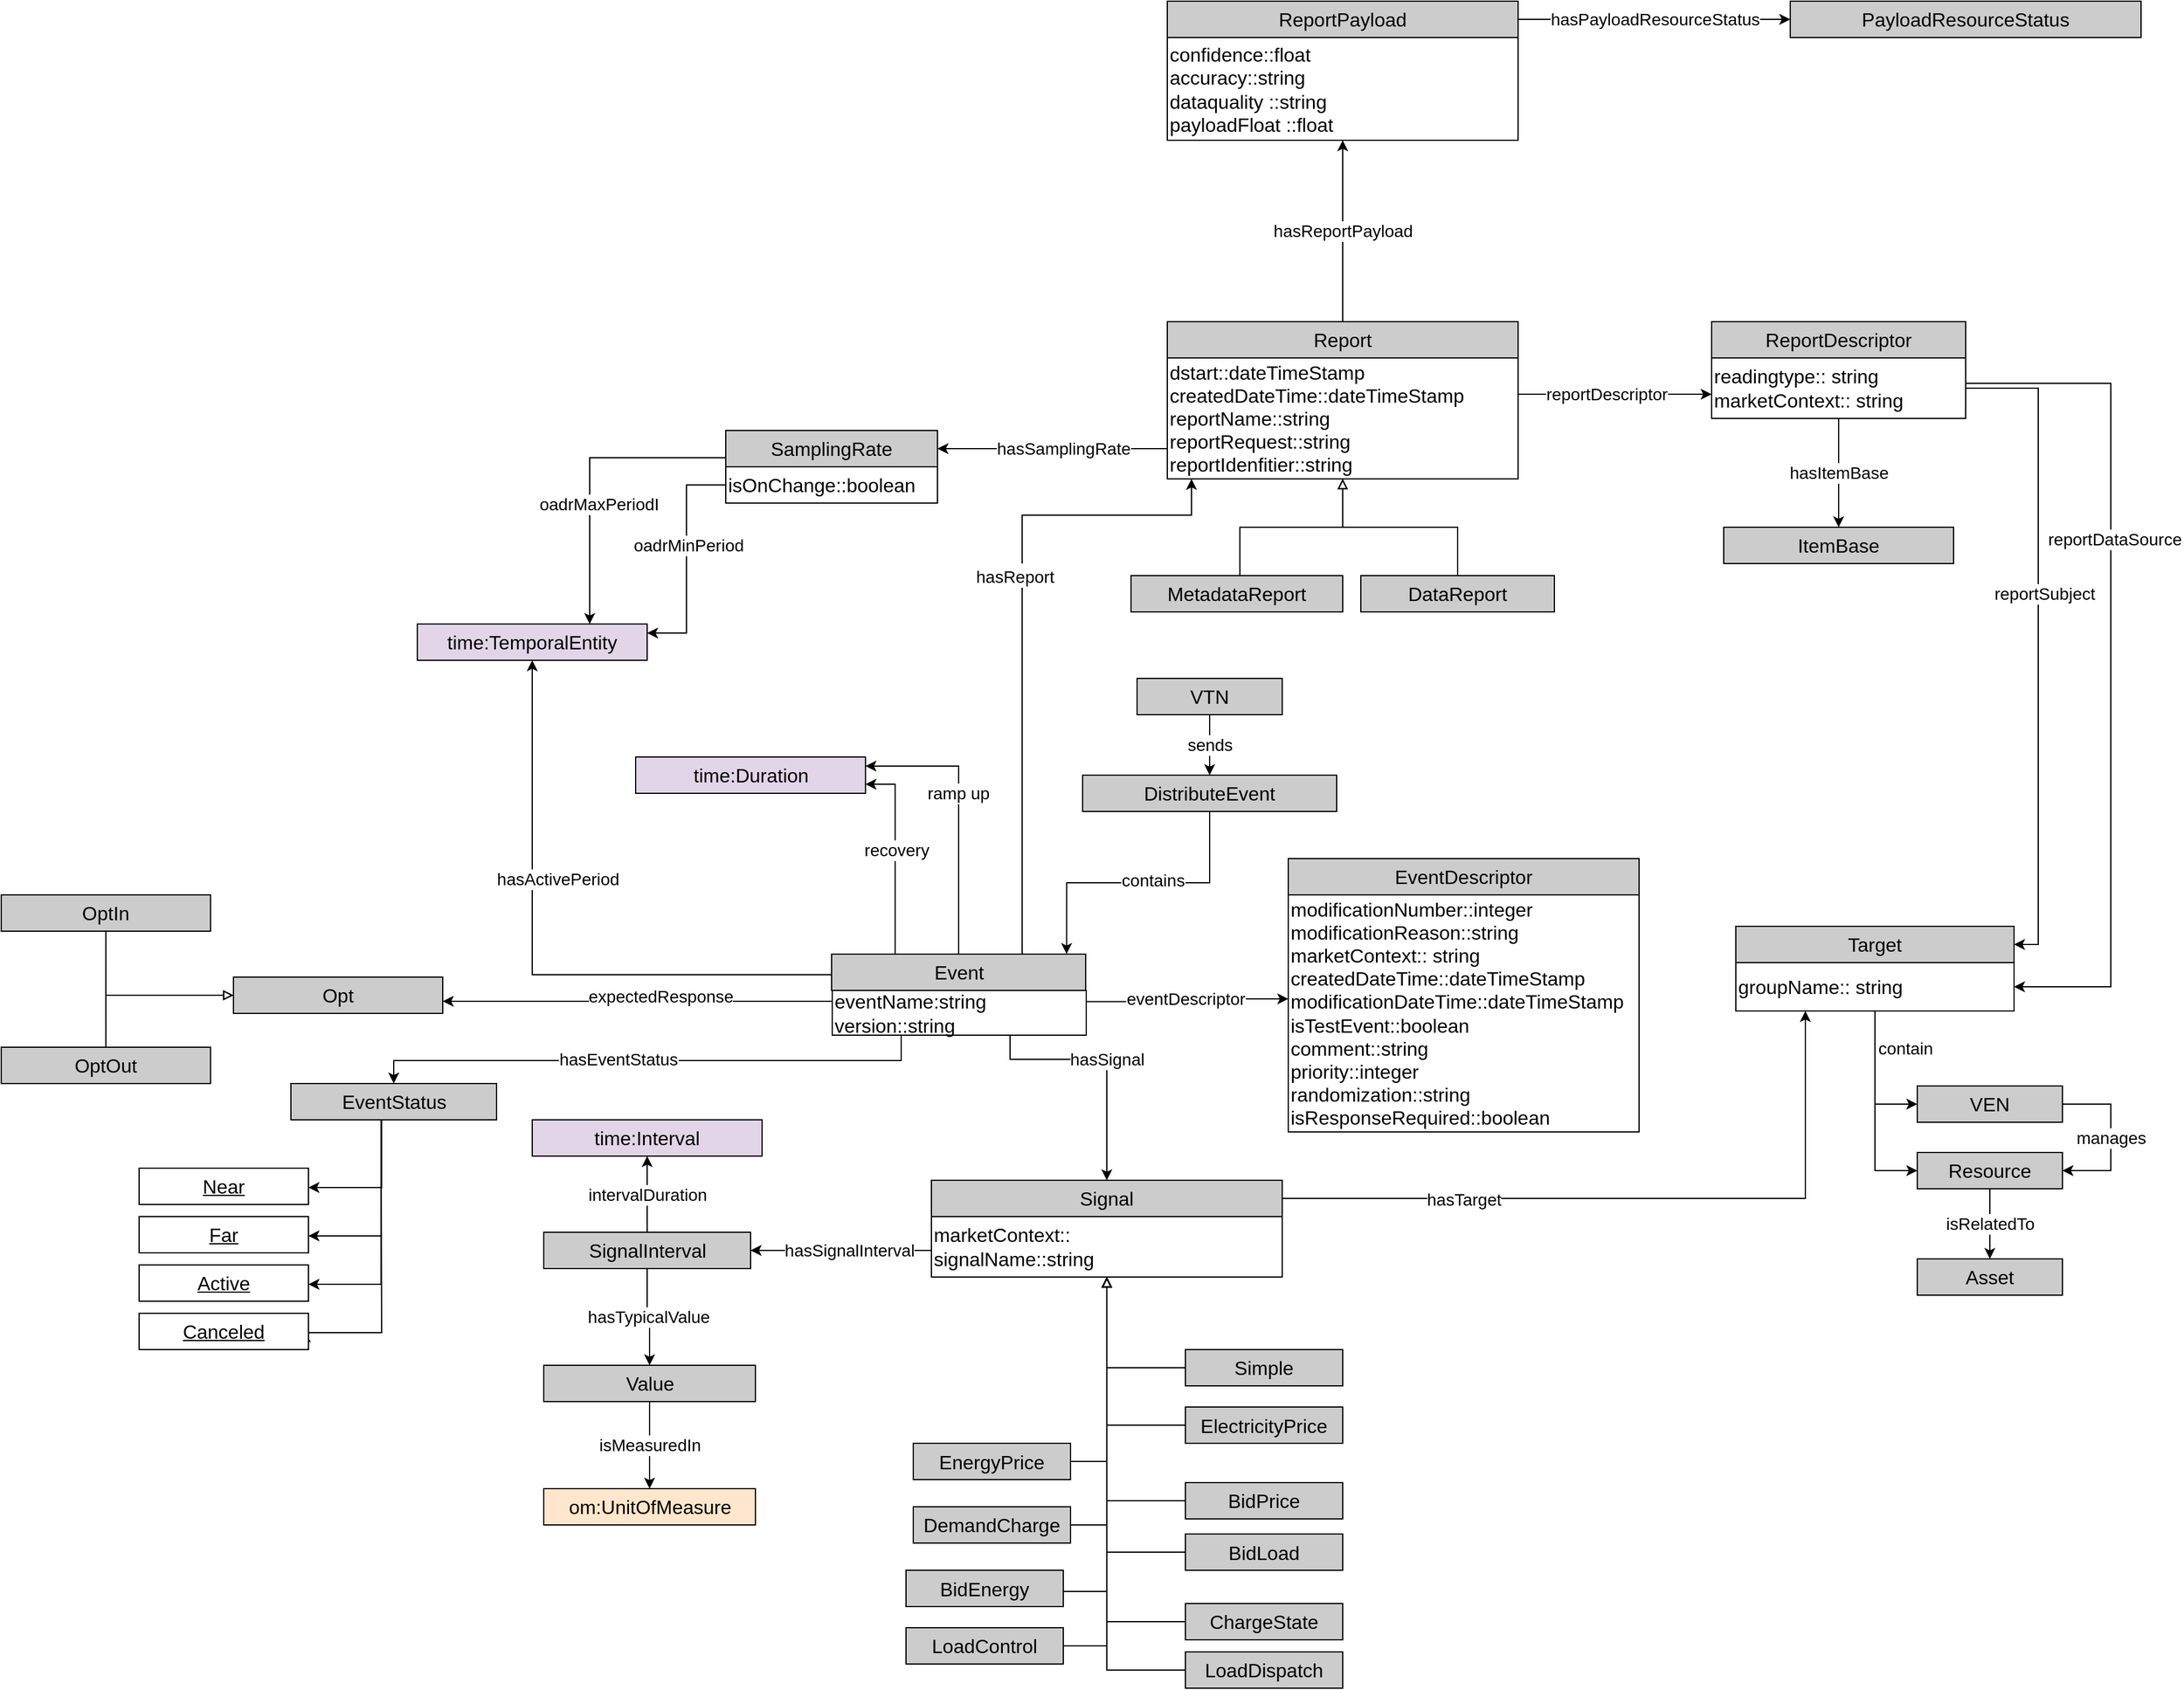 <mxfile pages="1" version="11.2.5" type="device"><diagram id="vuZYWxGCfSMgXNN5bHIJ" name="Page-1"><mxGraphModel dx="3391" dy="2062" grid="1" gridSize="10" guides="1" tooltips="1" connect="1" arrows="1" fold="1" page="1" pageScale="1" pageWidth="827" pageHeight="1169" math="0" shadow="0"><root><mxCell id="0"/><mxCell id="1" parent="0"/><mxCell id="WFc0nCnd5frZaSjFq8Vs-138" style="edgeStyle=orthogonalEdgeStyle;rounded=0;orthogonalLoop=1;jettySize=auto;html=1;exitX=0.5;exitY=0;exitDx=0;exitDy=0;entryX=1;entryY=0.25;entryDx=0;entryDy=0;endArrow=classic;endFill=1;fontColor=none;" parent="1" source="WFc0nCnd5frZaSjFq8Vs-2" target="WFc0nCnd5frZaSjFq8Vs-136" edge="1"><mxGeometry relative="1" as="geometry"/></mxCell><mxCell id="WFc0nCnd5frZaSjFq8Vs-141" value="ramp up" style="text;html=1;resizable=0;points=[];align=center;verticalAlign=middle;labelBackgroundColor=#ffffff;fontColor=none;fontSize=14;" parent="WFc0nCnd5frZaSjFq8Vs-138" vertex="1" connectable="0"><mxGeometry x="0.397" y="1" relative="1" as="geometry"><mxPoint x="6.5" y="21" as="offset"/></mxGeometry></mxCell><mxCell id="WFc0nCnd5frZaSjFq8Vs-139" style="edgeStyle=orthogonalEdgeStyle;rounded=0;orthogonalLoop=1;jettySize=auto;html=1;exitX=0.25;exitY=0;exitDx=0;exitDy=0;entryX=1;entryY=0.75;entryDx=0;entryDy=0;endArrow=classic;endFill=1;fontColor=none;" parent="1" source="WFc0nCnd5frZaSjFq8Vs-2" target="WFc0nCnd5frZaSjFq8Vs-136" edge="1"><mxGeometry relative="1" as="geometry"/></mxCell><mxCell id="WFc0nCnd5frZaSjFq8Vs-140" value="recovery" style="text;html=1;resizable=0;points=[];align=center;verticalAlign=middle;labelBackgroundColor=#ffffff;fontColor=none;fontSize=14;" parent="WFc0nCnd5frZaSjFq8Vs-139" vertex="1" connectable="0"><mxGeometry x="0.041" y="-1" relative="1" as="geometry"><mxPoint as="offset"/></mxGeometry></mxCell><mxCell id="WFc0nCnd5frZaSjFq8Vs-184" style="edgeStyle=orthogonalEdgeStyle;rounded=0;orthogonalLoop=1;jettySize=auto;html=1;exitX=0.75;exitY=0;exitDx=0;exitDy=0;endArrow=classic;endFill=1;strokeColor=#000000;fontSize=14;fontColor=none;" parent="1" source="WFc0nCnd5frZaSjFq8Vs-2" target="WFc0nCnd5frZaSjFq8Vs-75" edge="1"><mxGeometry relative="1" as="geometry"><Array as="points"><mxPoint x="-70" y="-80"/><mxPoint x="70" y="-80"/></Array></mxGeometry></mxCell><mxCell id="WFc0nCnd5frZaSjFq8Vs-2" value="&lt;font style=&quot;font-size: 16px&quot; color=&quot;#000000&quot;&gt;Event&lt;/font&gt;" style="rounded=0;whiteSpace=wrap;html=1;fillColor=#CCCCCC;strokeColor=#000000;fontColor=#333333;fontSize=16;fontStyle=0" parent="1" vertex="1"><mxGeometry x="-227.5" y="283" width="210" height="30" as="geometry"/></mxCell><mxCell id="WFc0nCnd5frZaSjFq8Vs-166" value="hasReportPayload" style="edgeStyle=orthogonalEdgeStyle;rounded=0;orthogonalLoop=1;jettySize=auto;html=1;endArrow=classic;endFill=1;strokeColor=#000000;fontSize=14;fontColor=none;" parent="1" source="WFc0nCnd5frZaSjFq8Vs-73" target="WFc0nCnd5frZaSjFq8Vs-167" edge="1"><mxGeometry relative="1" as="geometry"/></mxCell><mxCell id="WFc0nCnd5frZaSjFq8Vs-73" value="&lt;font style=&quot;font-size: 16px&quot; color=&quot;#000000&quot;&gt;Report&lt;/font&gt;" style="rounded=0;whiteSpace=wrap;html=1;fillColor=#CCCCCC;strokeColor=#000000;fontColor=#333333;fontSize=16;fontStyle=0" parent="1" vertex="1"><mxGeometry x="50" y="-240" width="290" height="30" as="geometry"/></mxCell><mxCell id="WFc0nCnd5frZaSjFq8Vs-169" value="hasPayloadResourceStatus" style="edgeStyle=orthogonalEdgeStyle;rounded=0;orthogonalLoop=1;jettySize=auto;html=1;endArrow=classic;endFill=1;strokeColor=#000000;fontSize=14;fontColor=none;" parent="1" source="WFc0nCnd5frZaSjFq8Vs-165" target="WFc0nCnd5frZaSjFq8Vs-168" edge="1"><mxGeometry relative="1" as="geometry"/></mxCell><mxCell id="WFc0nCnd5frZaSjFq8Vs-165" value="&lt;font style=&quot;font-size: 16px&quot; color=&quot;#000000&quot;&gt;ReportPayload&lt;/font&gt;" style="rounded=0;whiteSpace=wrap;html=1;fillColor=#CCCCCC;strokeColor=#000000;fontColor=#333333;fontSize=16;fontStyle=0" parent="1" vertex="1"><mxGeometry x="50" y="-505" width="290" height="30" as="geometry"/></mxCell><mxCell id="WFc0nCnd5frZaSjFq8Vs-168" value="&lt;font color=&quot;#000000&quot;&gt;PayloadResourceStatus&lt;/font&gt;" style="rounded=0;whiteSpace=wrap;html=1;fillColor=#CCCCCC;strokeColor=#000000;fontColor=#333333;fontSize=16;fontStyle=0" parent="1" vertex="1"><mxGeometry x="565" y="-505" width="290" height="30" as="geometry"/></mxCell><mxCell id="WFc0nCnd5frZaSjFq8Vs-5" value="" style="edgeStyle=orthogonalEdgeStyle;rounded=0;orthogonalLoop=1;jettySize=auto;html=1;entryX=0.5;entryY=1;entryDx=0;entryDy=0;" parent="1" source="WFc0nCnd5frZaSjFq8Vs-2" target="WFc0nCnd5frZaSjFq8Vs-6" edge="1"><mxGeometry relative="1" as="geometry"><mxPoint x="-30" y="266.5" as="targetPoint"/><Array as="points"><mxPoint x="-475" y="300"/></Array></mxGeometry></mxCell><mxCell id="WFc0nCnd5frZaSjFq8Vs-7" value="hasActivePeriod" style="text;html=1;resizable=0;points=[];align=center;verticalAlign=middle;labelBackgroundColor=#ffffff;fontSize=14;" parent="WFc0nCnd5frZaSjFq8Vs-5" vertex="1" connectable="0"><mxGeometry x="0.294" y="-2" relative="1" as="geometry"><mxPoint x="19" y="2" as="offset"/></mxGeometry></mxCell><mxCell id="WFc0nCnd5frZaSjFq8Vs-9" value="hasSignal" style="edgeStyle=orthogonalEdgeStyle;rounded=0;orthogonalLoop=1;jettySize=auto;html=1;entryX=0.5;entryY=0;entryDx=0;entryDy=0;fontSize=14;" parent="1" source="WFc0nCnd5frZaSjFq8Vs-3" target="WFc0nCnd5frZaSjFq8Vs-10" edge="1"><mxGeometry relative="1" as="geometry"><mxPoint y="351" as="sourcePoint"/><Array as="points"><mxPoint x="-80" y="370"/><mxPoint y="370"/></Array></mxGeometry></mxCell><mxCell id="WFc0nCnd5frZaSjFq8Vs-11" style="edgeStyle=orthogonalEdgeStyle;rounded=0;orthogonalLoop=1;jettySize=auto;html=1;entryX=0.5;entryY=0;entryDx=0;entryDy=0;" parent="1" source="WFc0nCnd5frZaSjFq8Vs-3" target="WFc0nCnd5frZaSjFq8Vs-12" edge="1"><mxGeometry relative="1" as="geometry"><mxPoint x="-150" y="400" as="targetPoint"/><Array as="points"><mxPoint x="-170" y="371"/><mxPoint x="-589" y="371"/></Array></mxGeometry></mxCell><mxCell id="WFc0nCnd5frZaSjFq8Vs-72" value="hasEventStatus" style="text;html=1;resizable=0;points=[];align=center;verticalAlign=middle;labelBackgroundColor=#ffffff;fontColor=none;fontSize=14;" parent="WFc0nCnd5frZaSjFq8Vs-11" vertex="1" connectable="0"><mxGeometry x="0.01" y="4" relative="1" as="geometry"><mxPoint x="-23.5" y="-5" as="offset"/></mxGeometry></mxCell><mxCell id="WFc0nCnd5frZaSjFq8Vs-133" style="edgeStyle=orthogonalEdgeStyle;rounded=0;orthogonalLoop=1;jettySize=auto;html=1;endArrow=classic;endFill=1;fontColor=none;exitX=0;exitY=0.5;exitDx=0;exitDy=0;" parent="1" source="WFc0nCnd5frZaSjFq8Vs-3" target="WFc0nCnd5frZaSjFq8Vs-132" edge="1"><mxGeometry relative="1" as="geometry"><mxPoint x="-250" y="331" as="sourcePoint"/><Array as="points"><mxPoint x="-227" y="322"/></Array></mxGeometry></mxCell><mxCell id="WFc0nCnd5frZaSjFq8Vs-134" value="expectedResponse" style="text;html=1;resizable=0;points=[];align=center;verticalAlign=middle;labelBackgroundColor=#ffffff;fontColor=none;fontSize=14;" parent="WFc0nCnd5frZaSjFq8Vs-133" vertex="1" connectable="0"><mxGeometry x="0.151" y="2" relative="1" as="geometry"><mxPoint x="39" y="-6" as="offset"/></mxGeometry></mxCell><mxCell id="WFc0nCnd5frZaSjFq8Vs-175" value="eventDescriptor" style="edgeStyle=orthogonalEdgeStyle;rounded=0;orthogonalLoop=1;jettySize=auto;html=1;exitX=1;exitY=0.25;exitDx=0;exitDy=0;endArrow=classic;endFill=1;strokeColor=#000000;fontSize=14;fontColor=none;entryX=0;entryY=0.439;entryDx=0;entryDy=0;entryPerimeter=0;" parent="1" source="WFc0nCnd5frZaSjFq8Vs-3" target="WFc0nCnd5frZaSjFq8Vs-170" edge="1"><mxGeometry relative="1" as="geometry"><mxPoint x="110" y="292" as="targetPoint"/><Array as="points"><mxPoint x="50" y="320"/></Array></mxGeometry></mxCell><mxCell id="WFc0nCnd5frZaSjFq8Vs-3" value="&lt;span style=&quot;font-size: 16px&quot;&gt;eventName:string&lt;br&gt;version::string&lt;br style=&quot;font-size: 16px&quot;&gt;&lt;/span&gt;" style="rounded=0;whiteSpace=wrap;html=1;align=left;fontSize=16;" parent="1" vertex="1"><mxGeometry x="-227" y="313" width="210" height="37" as="geometry"/></mxCell><mxCell id="WFc0nCnd5frZaSjFq8Vs-170" value="&lt;span style=&quot;font-size: 16px&quot;&gt;modificationNumber::integer&lt;br&gt;modificationReason::string&lt;br&gt;marketContext:: string&lt;br&gt;createdDateTime::dateTimeStamp&lt;br&gt;modificationDateTime::dateTimeStamp&lt;br&gt;isTestEvent::boolean&lt;br&gt;comment::string&lt;br&gt;priority::integer&lt;br&gt;randomization::string&lt;br&gt;isResponseRequired::boolean&lt;br style=&quot;font-size: 16px&quot;&gt;&lt;/span&gt;" style="rounded=0;whiteSpace=wrap;html=1;align=left;fontSize=16;" parent="1" vertex="1"><mxGeometry x="150" y="234" width="290" height="196" as="geometry"/></mxCell><mxCell id="WFc0nCnd5frZaSjFq8Vs-146" style="edgeStyle=orthogonalEdgeStyle;rounded=0;orthogonalLoop=1;jettySize=auto;html=1;exitX=0.5;exitY=1;exitDx=0;exitDy=0;entryX=0;entryY=0.5;entryDx=0;entryDy=0;endArrow=classic;endFill=1;fontSize=14;fontColor=none;" parent="1" source="WFc0nCnd5frZaSjFq8Vs-30" target="WFc0nCnd5frZaSjFq8Vs-101" edge="1"><mxGeometry relative="1" as="geometry"/></mxCell><mxCell id="WFc0nCnd5frZaSjFq8Vs-147" value="contain" style="text;html=1;resizable=0;points=[];align=center;verticalAlign=middle;labelBackgroundColor=#ffffff;fontSize=14;fontColor=none;" parent="WFc0nCnd5frZaSjFq8Vs-146" vertex="1" connectable="0"><mxGeometry x="-0.62" y="-4" relative="1" as="geometry"><mxPoint x="29" y="9" as="offset"/></mxGeometry></mxCell><mxCell id="WFc0nCnd5frZaSjFq8Vs-149" style="edgeStyle=orthogonalEdgeStyle;rounded=0;orthogonalLoop=1;jettySize=auto;html=1;exitX=0.5;exitY=1;exitDx=0;exitDy=0;entryX=0;entryY=0.5;entryDx=0;entryDy=0;endArrow=classic;endFill=1;fontSize=14;fontColor=none;" parent="1" source="WFc0nCnd5frZaSjFq8Vs-30" target="WFc0nCnd5frZaSjFq8Vs-148" edge="1"><mxGeometry relative="1" as="geometry"/></mxCell><mxCell id="WFc0nCnd5frZaSjFq8Vs-30" value="&lt;span style=&quot;font-size: 16px&quot;&gt;groupName:: string&lt;br style=&quot;font-size: 16px&quot;&gt;&lt;/span&gt;" style="rounded=0;whiteSpace=wrap;html=1;align=left;fontSize=16;" parent="1" vertex="1"><mxGeometry x="520" y="290" width="230" height="40" as="geometry"/></mxCell><mxCell id="WFc0nCnd5frZaSjFq8Vs-118" style="edgeStyle=orthogonalEdgeStyle;rounded=0;orthogonalLoop=1;jettySize=auto;html=1;exitX=0;exitY=0.5;exitDx=0;exitDy=0;endArrow=classic;endFill=1;fontColor=none;" parent="1" source="WFc0nCnd5frZaSjFq8Vs-8" target="WFc0nCnd5frZaSjFq8Vs-120" edge="1"><mxGeometry relative="1" as="geometry"><mxPoint x="-145" y="532" as="targetPoint"/><Array as="points"><mxPoint x="-10" y="528"/></Array></mxGeometry></mxCell><mxCell id="WFc0nCnd5frZaSjFq8Vs-119" value="hasSignalInterval" style="text;html=1;resizable=0;points=[];align=center;verticalAlign=middle;labelBackgroundColor=#ffffff;fontColor=none;fontSize=14;" parent="WFc0nCnd5frZaSjFq8Vs-118" vertex="1" connectable="0"><mxGeometry x="0.255" relative="1" as="geometry"><mxPoint x="-76.5" as="offset"/></mxGeometry></mxCell><mxCell id="WFc0nCnd5frZaSjFq8Vs-8" value="marketContext::&lt;br&gt;signalName::string&lt;br&gt;" style="rounded=0;whiteSpace=wrap;html=1;align=left;fontSize=16;" parent="1" vertex="1"><mxGeometry x="-145" y="500" width="290" height="50" as="geometry"/></mxCell><mxCell id="WFc0nCnd5frZaSjFq8Vs-6" value="&lt;font style=&quot;font-size: 16px&quot; color=&quot;#000000&quot;&gt;time:TemporalEntity&lt;/font&gt;" style="rounded=0;whiteSpace=wrap;html=1;fillColor=#e1d5e7;strokeColor=#000000;fontSize=16;fontStyle=0" parent="1" vertex="1"><mxGeometry x="-570" y="10" width="190" height="30" as="geometry"/></mxCell><mxCell id="WFc0nCnd5frZaSjFq8Vs-43" style="edgeStyle=orthogonalEdgeStyle;rounded=0;orthogonalLoop=1;jettySize=auto;html=1;exitX=1;exitY=0.5;exitDx=0;exitDy=0;entryX=0.25;entryY=1;entryDx=0;entryDy=0;endArrow=classic;endFill=1;fontColor=none;" parent="1" source="WFc0nCnd5frZaSjFq8Vs-10" target="WFc0nCnd5frZaSjFq8Vs-30" edge="1"><mxGeometry relative="1" as="geometry"/></mxCell><mxCell id="WFc0nCnd5frZaSjFq8Vs-44" value="hasTarget" style="text;html=1;resizable=0;points=[];align=center;verticalAlign=middle;labelBackgroundColor=#ffffff;fontColor=none;fontSize=14;" parent="WFc0nCnd5frZaSjFq8Vs-43" vertex="1" connectable="0"><mxGeometry x="-0.547" y="-1" relative="1" as="geometry"><mxPoint x="16.5" y="-0.5" as="offset"/></mxGeometry></mxCell><mxCell id="WFc0nCnd5frZaSjFq8Vs-10" value="&lt;font style=&quot;font-size: 16px&quot; color=&quot;#000000&quot;&gt;Signal&lt;/font&gt;" style="rounded=0;whiteSpace=wrap;html=1;fillColor=#CCCCCC;strokeColor=#000000;fontColor=#333333;fontSize=16;fontStyle=0" parent="1" vertex="1"><mxGeometry x="-145" y="470" width="290" height="30" as="geometry"/></mxCell><mxCell id="WFc0nCnd5frZaSjFq8Vs-15" value="" style="edgeStyle=orthogonalEdgeStyle;rounded=0;orthogonalLoop=1;jettySize=auto;html=1;" parent="1" source="WFc0nCnd5frZaSjFq8Vs-12" target="WFc0nCnd5frZaSjFq8Vs-14" edge="1"><mxGeometry relative="1" as="geometry"><mxPoint x="-624.5" y="475" as="targetPoint"/><Array as="points"><mxPoint x="-599.5" y="476"/></Array></mxGeometry></mxCell><mxCell id="WFc0nCnd5frZaSjFq8Vs-21" style="edgeStyle=orthogonalEdgeStyle;rounded=0;orthogonalLoop=1;jettySize=auto;html=1;exitX=0.25;exitY=1;exitDx=0;exitDy=0;" parent="1" source="WFc0nCnd5frZaSjFq8Vs-12" target="WFc0nCnd5frZaSjFq8Vs-16" edge="1"><mxGeometry relative="1" as="geometry"><Array as="points"><mxPoint x="-600" y="420"/><mxPoint x="-600" y="516"/></Array></mxGeometry></mxCell><mxCell id="WFc0nCnd5frZaSjFq8Vs-22" style="edgeStyle=orthogonalEdgeStyle;rounded=0;orthogonalLoop=1;jettySize=auto;html=1;exitX=0.25;exitY=1;exitDx=0;exitDy=0;" parent="1" source="WFc0nCnd5frZaSjFq8Vs-12" target="WFc0nCnd5frZaSjFq8Vs-19" edge="1"><mxGeometry relative="1" as="geometry"><mxPoint x="-652.5" y="555" as="targetPoint"/><Array as="points"><mxPoint x="-600" y="420"/><mxPoint x="-600" y="556"/></Array></mxGeometry></mxCell><mxCell id="WFc0nCnd5frZaSjFq8Vs-23" style="edgeStyle=orthogonalEdgeStyle;rounded=0;orthogonalLoop=1;jettySize=auto;html=1;" parent="1" edge="1"><mxGeometry relative="1" as="geometry"><mxPoint x="-600" y="430" as="sourcePoint"/><mxPoint x="-662.5" y="595" as="targetPoint"/><Array as="points"><mxPoint x="-599.5" y="421"/><mxPoint x="-599.5" y="596"/><mxPoint x="-659.5" y="596"/></Array></mxGeometry></mxCell><mxCell id="WFc0nCnd5frZaSjFq8Vs-12" value="&lt;font style=&quot;font-size: 16px&quot; color=&quot;#000000&quot;&gt;EventStatus&lt;/font&gt;" style="rounded=0;whiteSpace=wrap;html=1;fillColor=#CCCCCC;strokeColor=#000000;fontColor=#333333;fontSize=16;fontStyle=0" parent="1" vertex="1"><mxGeometry x="-674.5" y="390" width="170" height="30" as="geometry"/></mxCell><mxCell id="WFc0nCnd5frZaSjFq8Vs-14" value="&lt;font style=&quot;font-size: 16px&quot;&gt;&lt;u&gt;Near&lt;/u&gt;&lt;/font&gt;" style="rounded=0;whiteSpace=wrap;html=1;fontSize=16;fontStyle=0;" parent="1" vertex="1"><mxGeometry x="-800" y="460" width="140" height="30" as="geometry"/></mxCell><mxCell id="WFc0nCnd5frZaSjFq8Vs-16" value="&lt;font style=&quot;font-size: 16px&quot;&gt;&lt;u&gt;Far&lt;/u&gt;&lt;/font&gt;" style="rounded=0;whiteSpace=wrap;html=1;fontSize=16;fontStyle=0;" parent="1" vertex="1"><mxGeometry x="-800" y="500" width="140" height="30" as="geometry"/></mxCell><mxCell id="WFc0nCnd5frZaSjFq8Vs-19" value="&lt;font style=&quot;font-size: 16px&quot;&gt;&lt;u&gt;Active&lt;/u&gt;&lt;/font&gt;" style="rounded=0;whiteSpace=wrap;html=1;fontSize=16;fontStyle=0;" parent="1" vertex="1"><mxGeometry x="-800" y="540" width="140" height="30" as="geometry"/></mxCell><mxCell id="WFc0nCnd5frZaSjFq8Vs-20" value="&lt;font style=&quot;font-size: 16px&quot;&gt;&lt;u&gt;Canceled&lt;/u&gt;&lt;/font&gt;" style="rounded=0;whiteSpace=wrap;html=1;fontSize=16;fontStyle=0;" parent="1" vertex="1"><mxGeometry x="-800" y="580" width="140" height="30" as="geometry"/></mxCell><mxCell id="WFc0nCnd5frZaSjFq8Vs-32" value="&lt;font style=&quot;font-size: 16px&quot; color=&quot;#000000&quot;&gt;Target&lt;/font&gt;" style="rounded=0;whiteSpace=wrap;html=1;fillColor=#CCCCCC;strokeColor=#000000;fontColor=#333333;fontSize=16;fontStyle=0" parent="1" vertex="1"><mxGeometry x="520" y="260" width="230" height="30" as="geometry"/></mxCell><mxCell id="WFc0nCnd5frZaSjFq8Vs-61" style="edgeStyle=orthogonalEdgeStyle;rounded=0;orthogonalLoop=1;jettySize=auto;html=1;exitX=0;exitY=0.5;exitDx=0;exitDy=0;entryX=0.5;entryY=1;entryDx=0;entryDy=0;endArrow=block;endFill=0;fontColor=none;" parent="1" source="WFc0nCnd5frZaSjFq8Vs-49" target="WFc0nCnd5frZaSjFq8Vs-8" edge="1"><mxGeometry relative="1" as="geometry"/></mxCell><mxCell id="WFc0nCnd5frZaSjFq8Vs-49" value="&lt;font style=&quot;font-size: 16px&quot; color=&quot;#000000&quot;&gt;Simple&lt;br&gt;&lt;/font&gt;" style="rounded=0;whiteSpace=wrap;html=1;fillColor=#CCCCCC;strokeColor=#000000;fontColor=#333333;fontSize=16;fontStyle=0" parent="1" vertex="1"><mxGeometry x="65" y="610" width="130" height="30" as="geometry"/></mxCell><mxCell id="WFc0nCnd5frZaSjFq8Vs-62" style="edgeStyle=orthogonalEdgeStyle;rounded=0;orthogonalLoop=1;jettySize=auto;html=1;exitX=0;exitY=0.5;exitDx=0;exitDy=0;endArrow=block;endFill=0;fontColor=none;entryX=0.5;entryY=1;entryDx=0;entryDy=0;" parent="1" source="WFc0nCnd5frZaSjFq8Vs-50" target="WFc0nCnd5frZaSjFq8Vs-8" edge="1"><mxGeometry relative="1" as="geometry"><mxPoint x="190" y="560" as="targetPoint"/></mxGeometry></mxCell><mxCell id="WFc0nCnd5frZaSjFq8Vs-50" value="&lt;font style=&quot;font-size: 16px&quot; color=&quot;#000000&quot;&gt;ElectricityPrice&lt;/font&gt;&lt;span style=&quot;color: rgb(0 , 0 , 0) ; font-family: &amp;#34;helvetica&amp;#34; , &amp;#34;arial&amp;#34; , sans-serif ; font-size: 0px ; white-space: nowrap&quot;&gt;%3CmxGraphModel%3E%3Croot%3E%3CmxCell%20id%3D%220%22%2F%3E%3CmxCell%20id%3D%221%22%20parent%3D%220%22%2F%3E%3CmxCell%20id%3D%222%22%20value%3D%22%26lt%3Bfont%20style%3D%26quot%3Bfont-size%3A%2016px%26quot%3B%20color%3D%26quot%3B%23000000%26quot%3B%26gt%3BSimple%26lt%3Bbr%26gt%3B%26lt%3B%2Ffont%26gt%3B%22%20style%3D%22rounded%3D0%3BwhiteSpace%3Dwrap%3Bhtml%3D1%3BfillColor%3D%23CCCCCC%3BstrokeColor%3D%23000000%3BfontColor%3D%23333333%3BfontSize%3D16%3BfontStyle%3D0%22%20vertex%3D%221%22%20parent%3D%221%22%3E%3CmxGeometry%20x%3D%22250%22%20y%3D%22610%22%20width%3D%22130%22%20height%3D%2230%22%20as%3D%22geometry%22%2F%3E%3C%2FmxCell%3E%3C%2Froot%3E%3C%2FmxGraphModel%3E&lt;/span&gt;&lt;font style=&quot;font-size: 16px&quot; color=&quot;#000000&quot;&gt;&lt;br&gt;&lt;/font&gt;" style="rounded=0;whiteSpace=wrap;html=1;fillColor=#CCCCCC;strokeColor=#000000;fontColor=#333333;fontSize=16;fontStyle=0" parent="1" vertex="1"><mxGeometry x="65" y="657.5" width="130" height="30" as="geometry"/></mxCell><mxCell id="WFc0nCnd5frZaSjFq8Vs-63" style="edgeStyle=orthogonalEdgeStyle;rounded=0;orthogonalLoop=1;jettySize=auto;html=1;exitX=1;exitY=0.5;exitDx=0;exitDy=0;entryX=0.5;entryY=1;entryDx=0;entryDy=0;endArrow=block;endFill=0;fontColor=none;" parent="1" source="WFc0nCnd5frZaSjFq8Vs-51" target="WFc0nCnd5frZaSjFq8Vs-8" edge="1"><mxGeometry relative="1" as="geometry"><Array as="points"><mxPoint y="703"/></Array></mxGeometry></mxCell><mxCell id="WFc0nCnd5frZaSjFq8Vs-51" value="&lt;font style=&quot;font-size: 16px&quot; color=&quot;#000000&quot;&gt;EnergyPrice&lt;br&gt;&lt;/font&gt;" style="rounded=0;whiteSpace=wrap;html=1;fillColor=#CCCCCC;strokeColor=#000000;fontColor=#333333;fontSize=16;fontStyle=0" parent="1" vertex="1"><mxGeometry x="-160" y="687.5" width="130" height="30" as="geometry"/></mxCell><mxCell id="WFc0nCnd5frZaSjFq8Vs-64" style="edgeStyle=orthogonalEdgeStyle;rounded=0;orthogonalLoop=1;jettySize=auto;html=1;exitX=1;exitY=0.5;exitDx=0;exitDy=0;entryX=0.5;entryY=1;entryDx=0;entryDy=0;endArrow=block;endFill=0;fontColor=none;" parent="1" source="WFc0nCnd5frZaSjFq8Vs-52" target="WFc0nCnd5frZaSjFq8Vs-8" edge="1"><mxGeometry relative="1" as="geometry"><Array as="points"><mxPoint y="755"/></Array></mxGeometry></mxCell><mxCell id="WFc0nCnd5frZaSjFq8Vs-52" value="&lt;font style=&quot;font-size: 16px&quot; color=&quot;#000000&quot;&gt;DemandCharge&lt;br&gt;&lt;/font&gt;" style="rounded=0;whiteSpace=wrap;html=1;fillColor=#CCCCCC;strokeColor=#000000;fontColor=#333333;fontSize=16;fontStyle=0" parent="1" vertex="1"><mxGeometry x="-160" y="740" width="130" height="30" as="geometry"/></mxCell><mxCell id="WFc0nCnd5frZaSjFq8Vs-65" style="edgeStyle=orthogonalEdgeStyle;rounded=0;orthogonalLoop=1;jettySize=auto;html=1;exitX=0;exitY=0.5;exitDx=0;exitDy=0;endArrow=block;endFill=0;fontColor=none;entryX=0.5;entryY=1;entryDx=0;entryDy=0;" parent="1" source="WFc0nCnd5frZaSjFq8Vs-53" target="WFc0nCnd5frZaSjFq8Vs-8" edge="1"><mxGeometry relative="1" as="geometry"><mxPoint x="190" y="570" as="targetPoint"/></mxGeometry></mxCell><mxCell id="WFc0nCnd5frZaSjFq8Vs-53" value="&lt;font style=&quot;font-size: 16px&quot; color=&quot;#000000&quot;&gt;BidPrice&lt;br&gt;&lt;/font&gt;" style="rounded=0;whiteSpace=wrap;html=1;fillColor=#CCCCCC;strokeColor=#000000;fontColor=#333333;fontSize=16;fontStyle=0" parent="1" vertex="1"><mxGeometry x="65" y="720" width="130" height="30" as="geometry"/></mxCell><mxCell id="WFc0nCnd5frZaSjFq8Vs-66" style="edgeStyle=orthogonalEdgeStyle;rounded=0;orthogonalLoop=1;jettySize=auto;html=1;exitX=0;exitY=0.5;exitDx=0;exitDy=0;endArrow=block;endFill=0;fontColor=none;entryX=0.5;entryY=1;entryDx=0;entryDy=0;" parent="1" source="WFc0nCnd5frZaSjFq8Vs-54" target="WFc0nCnd5frZaSjFq8Vs-8" edge="1"><mxGeometry relative="1" as="geometry"><mxPoint x="200" y="570" as="targetPoint"/></mxGeometry></mxCell><mxCell id="WFc0nCnd5frZaSjFq8Vs-54" value="&lt;font style=&quot;font-size: 16px&quot; color=&quot;#000000&quot;&gt;BidLoad&lt;br&gt;&lt;/font&gt;" style="rounded=0;whiteSpace=wrap;html=1;fillColor=#CCCCCC;strokeColor=#000000;fontColor=#333333;fontSize=16;fontStyle=0" parent="1" vertex="1"><mxGeometry x="65" y="762.5" width="130" height="30" as="geometry"/></mxCell><mxCell id="WFc0nCnd5frZaSjFq8Vs-67" style="edgeStyle=orthogonalEdgeStyle;rounded=0;orthogonalLoop=1;jettySize=auto;html=1;exitX=0;exitY=0.5;exitDx=0;exitDy=0;endArrow=block;endFill=0;fontColor=none;entryX=0.5;entryY=1;entryDx=0;entryDy=0;" parent="1" source="WFc0nCnd5frZaSjFq8Vs-55" target="WFc0nCnd5frZaSjFq8Vs-8" edge="1"><mxGeometry relative="1" as="geometry"><mxPoint x="190" y="570" as="targetPoint"/><Array as="points"><mxPoint y="810"/></Array></mxGeometry></mxCell><mxCell id="WFc0nCnd5frZaSjFq8Vs-55" value="&lt;font style=&quot;font-size: 16px&quot; color=&quot;#000000&quot;&gt;BidEnergy&lt;br&gt;&lt;/font&gt;" style="rounded=0;whiteSpace=wrap;html=1;fillColor=#CCCCCC;strokeColor=#000000;fontColor=#333333;fontSize=16;fontStyle=0" parent="1" vertex="1"><mxGeometry x="-166" y="792.5" width="130" height="30" as="geometry"/></mxCell><mxCell id="WFc0nCnd5frZaSjFq8Vs-68" style="edgeStyle=orthogonalEdgeStyle;rounded=0;orthogonalLoop=1;jettySize=auto;html=1;exitX=0;exitY=0.5;exitDx=0;exitDy=0;endArrow=block;endFill=0;fontColor=none;" parent="1" source="WFc0nCnd5frZaSjFq8Vs-56" target="WFc0nCnd5frZaSjFq8Vs-8" edge="1"><mxGeometry relative="1" as="geometry"/></mxCell><mxCell id="WFc0nCnd5frZaSjFq8Vs-56" value="&lt;font style=&quot;font-size: 16px&quot; color=&quot;#000000&quot;&gt;ChargeState&lt;br&gt;&lt;/font&gt;" style="rounded=0;whiteSpace=wrap;html=1;fillColor=#CCCCCC;strokeColor=#000000;fontColor=#333333;fontSize=16;fontStyle=0" parent="1" vertex="1"><mxGeometry x="65" y="820" width="130" height="30" as="geometry"/></mxCell><mxCell id="WFc0nCnd5frZaSjFq8Vs-69" style="edgeStyle=orthogonalEdgeStyle;rounded=0;orthogonalLoop=1;jettySize=auto;html=1;exitX=0;exitY=0.5;exitDx=0;exitDy=0;endArrow=block;endFill=0;fontColor=none;" parent="1" source="WFc0nCnd5frZaSjFq8Vs-57" target="WFc0nCnd5frZaSjFq8Vs-8" edge="1"><mxGeometry relative="1" as="geometry"/></mxCell><mxCell id="WFc0nCnd5frZaSjFq8Vs-57" value="&lt;font style=&quot;font-size: 16px&quot; color=&quot;#000000&quot;&gt;LoadDispatch&lt;br&gt;&lt;/font&gt;" style="rounded=0;whiteSpace=wrap;html=1;fillColor=#CCCCCC;strokeColor=#000000;fontColor=#333333;fontSize=16;fontStyle=0" parent="1" vertex="1"><mxGeometry x="65" y="860" width="130" height="30" as="geometry"/></mxCell><mxCell id="WFc0nCnd5frZaSjFq8Vs-70" style="edgeStyle=orthogonalEdgeStyle;rounded=0;orthogonalLoop=1;jettySize=auto;html=1;exitX=0;exitY=0.5;exitDx=0;exitDy=0;endArrow=block;endFill=0;fontColor=none;" parent="1" source="WFc0nCnd5frZaSjFq8Vs-58" target="WFc0nCnd5frZaSjFq8Vs-8" edge="1"><mxGeometry relative="1" as="geometry"><Array as="points"><mxPoint y="855"/></Array></mxGeometry></mxCell><mxCell id="WFc0nCnd5frZaSjFq8Vs-58" value="&lt;font style=&quot;font-size: 16px&quot; color=&quot;#000000&quot;&gt;LoadControl&lt;br&gt;&lt;/font&gt;" style="rounded=0;whiteSpace=wrap;html=1;fillColor=#CCCCCC;strokeColor=#000000;fontColor=#333333;fontSize=16;fontStyle=0" parent="1" vertex="1"><mxGeometry x="-166" y="840" width="130" height="30" as="geometry"/></mxCell><mxCell id="WFc0nCnd5frZaSjFq8Vs-85" value="" style="edgeStyle=orthogonalEdgeStyle;rounded=0;orthogonalLoop=1;jettySize=auto;html=1;endArrow=classic;endFill=1;fontColor=none;" parent="1" source="WFc0nCnd5frZaSjFq8Vs-75" target="WFc0nCnd5frZaSjFq8Vs-84" edge="1"><mxGeometry relative="1" as="geometry"><Array as="points"><mxPoint x="390" y="-180"/><mxPoint x="390" y="-180"/></Array></mxGeometry></mxCell><mxCell id="WFc0nCnd5frZaSjFq8Vs-182" value="reportDescriptor" style="text;html=1;resizable=0;points=[];align=center;verticalAlign=middle;labelBackgroundColor=#ffffff;fontSize=14;fontColor=none;" parent="WFc0nCnd5frZaSjFq8Vs-85" vertex="1" connectable="0"><mxGeometry x="-0.189" y="-4" relative="1" as="geometry"><mxPoint x="8" y="-4" as="offset"/></mxGeometry></mxCell><mxCell id="WFc0nCnd5frZaSjFq8Vs-105" style="edgeStyle=orthogonalEdgeStyle;rounded=0;orthogonalLoop=1;jettySize=auto;html=1;exitX=0;exitY=0.75;exitDx=0;exitDy=0;entryX=1;entryY=0.5;entryDx=0;entryDy=0;endArrow=classic;endFill=1;fontColor=none;" parent="1" source="WFc0nCnd5frZaSjFq8Vs-75" target="WFc0nCnd5frZaSjFq8Vs-104" edge="1"><mxGeometry relative="1" as="geometry"/></mxCell><mxCell id="WFc0nCnd5frZaSjFq8Vs-183" value="hasSamplingRate" style="text;html=1;resizable=0;points=[];align=center;verticalAlign=middle;labelBackgroundColor=#ffffff;fontSize=14;fontColor=none;" parent="WFc0nCnd5frZaSjFq8Vs-105" vertex="1" connectable="0"><mxGeometry x="-0.263" y="-1" relative="1" as="geometry"><mxPoint x="-16" y="1" as="offset"/></mxGeometry></mxCell><mxCell id="WFc0nCnd5frZaSjFq8Vs-75" value="&lt;span style=&quot;font-size: 16px&quot;&gt;dstart::dateTimeStamp&lt;br&gt;createdDateTime::dateTimeStamp&lt;br&gt;reportName::string&lt;br&gt;reportRequest::string&lt;br&gt;reportIdenfitier::string&lt;br style=&quot;font-size: 16px&quot;&gt;&lt;/span&gt;" style="rounded=0;whiteSpace=wrap;html=1;align=left;fontSize=16;" parent="1" vertex="1"><mxGeometry x="50" y="-210" width="290" height="100" as="geometry"/></mxCell><mxCell id="WFc0nCnd5frZaSjFq8Vs-87" style="edgeStyle=orthogonalEdgeStyle;rounded=0;orthogonalLoop=1;jettySize=auto;html=1;exitX=1;exitY=0.5;exitDx=0;exitDy=0;entryX=1;entryY=0.5;entryDx=0;entryDy=0;endArrow=classic;endFill=1;fontColor=none;" parent="1" source="WFc0nCnd5frZaSjFq8Vs-84" target="WFc0nCnd5frZaSjFq8Vs-32" edge="1"><mxGeometry relative="1" as="geometry"/></mxCell><mxCell id="WFc0nCnd5frZaSjFq8Vs-88" value="reportSubject" style="text;html=1;resizable=0;points=[];align=center;verticalAlign=middle;labelBackgroundColor=#ffffff;fontColor=none;fontSize=14;" parent="WFc0nCnd5frZaSjFq8Vs-87" vertex="1" connectable="0"><mxGeometry x="-0.151" y="5" relative="1" as="geometry"><mxPoint y="1" as="offset"/></mxGeometry></mxCell><mxCell id="WFc0nCnd5frZaSjFq8Vs-89" style="edgeStyle=orthogonalEdgeStyle;rounded=0;orthogonalLoop=1;jettySize=auto;html=1;exitX=1;exitY=0.25;exitDx=0;exitDy=0;entryX=1;entryY=0.5;entryDx=0;entryDy=0;endArrow=classic;endFill=1;fontColor=none;" parent="1" source="WFc0nCnd5frZaSjFq8Vs-84" target="WFc0nCnd5frZaSjFq8Vs-30" edge="1"><mxGeometry relative="1" as="geometry"><Array as="points"><mxPoint x="710" y="-189"/><mxPoint x="830" y="-189"/><mxPoint x="830" y="310"/></Array></mxGeometry></mxCell><mxCell id="WFc0nCnd5frZaSjFq8Vs-90" value="reportDataSource" style="text;html=1;resizable=0;points=[];align=center;verticalAlign=middle;labelBackgroundColor=#ffffff;fontColor=none;fontSize=14;" parent="WFc0nCnd5frZaSjFq8Vs-89" vertex="1" connectable="0"><mxGeometry x="-0.277" y="3" relative="1" as="geometry"><mxPoint y="1" as="offset"/></mxGeometry></mxCell><mxCell id="WFc0nCnd5frZaSjFq8Vs-94" value="hasItemBase" style="edgeStyle=orthogonalEdgeStyle;rounded=0;orthogonalLoop=1;jettySize=auto;html=1;endArrow=classic;endFill=1;fontColor=none;entryX=0.5;entryY=0;entryDx=0;entryDy=0;fontSize=14;" parent="1" source="WFc0nCnd5frZaSjFq8Vs-84" target="WFc0nCnd5frZaSjFq8Vs-95" edge="1"><mxGeometry relative="1" as="geometry"/></mxCell><mxCell id="WFc0nCnd5frZaSjFq8Vs-84" value="&lt;span style=&quot;font-size: 16px&quot;&gt;readingtype:: string&lt;br&gt;marketContext:: string&lt;br style=&quot;font-size: 16px&quot;&gt;&lt;/span&gt;" style="rounded=0;whiteSpace=wrap;html=1;align=left;fontSize=16;" parent="1" vertex="1"><mxGeometry x="500" y="-210" width="210" height="50" as="geometry"/></mxCell><mxCell id="WFc0nCnd5frZaSjFq8Vs-78" style="edgeStyle=orthogonalEdgeStyle;rounded=0;orthogonalLoop=1;jettySize=auto;html=1;exitX=0.5;exitY=0;exitDx=0;exitDy=0;endArrow=block;endFill=0;fontColor=none;" parent="1" source="WFc0nCnd5frZaSjFq8Vs-76" target="WFc0nCnd5frZaSjFq8Vs-75" edge="1"><mxGeometry relative="1" as="geometry"><Array as="points"><mxPoint x="110" y="-30"/><mxPoint x="110" y="-70"/><mxPoint x="195" y="-70"/></Array></mxGeometry></mxCell><mxCell id="WFc0nCnd5frZaSjFq8Vs-76" value="&lt;font style=&quot;font-size: 16px&quot; color=&quot;#000000&quot;&gt;MetadataReport&lt;/font&gt;" style="rounded=0;whiteSpace=wrap;html=1;fillColor=#CCCCCC;strokeColor=#000000;fontColor=#333333;fontSize=16;fontStyle=0" parent="1" vertex="1"><mxGeometry x="20" y="-30" width="175" height="30" as="geometry"/></mxCell><mxCell id="WFc0nCnd5frZaSjFq8Vs-79" style="edgeStyle=orthogonalEdgeStyle;rounded=0;orthogonalLoop=1;jettySize=auto;html=1;exitX=0.5;exitY=0;exitDx=0;exitDy=0;endArrow=block;endFill=0;fontColor=none;" parent="1" source="WFc0nCnd5frZaSjFq8Vs-77" target="WFc0nCnd5frZaSjFq8Vs-75" edge="1"><mxGeometry relative="1" as="geometry"/></mxCell><mxCell id="WFc0nCnd5frZaSjFq8Vs-77" value="&lt;font style=&quot;font-size: 16px&quot; color=&quot;#000000&quot;&gt;DataReport&lt;/font&gt;" style="rounded=0;whiteSpace=wrap;html=1;fillColor=#CCCCCC;strokeColor=#000000;fontColor=#333333;fontSize=16;fontStyle=0" parent="1" vertex="1"><mxGeometry x="210" y="-30" width="160" height="30" as="geometry"/></mxCell><mxCell id="WFc0nCnd5frZaSjFq8Vs-86" value="&lt;font style=&quot;font-size: 16px&quot; color=&quot;#000000&quot;&gt;ReportDescriptor&lt;br&gt;&lt;/font&gt;" style="rounded=0;whiteSpace=wrap;html=1;fillColor=#CCCCCC;strokeColor=#000000;fontColor=#333333;fontSize=16;fontStyle=0" parent="1" vertex="1"><mxGeometry x="500" y="-240" width="210" height="30" as="geometry"/></mxCell><mxCell id="WFc0nCnd5frZaSjFq8Vs-95" value="&lt;font color=&quot;#000000&quot;&gt;ItemBase&lt;/font&gt;" style="rounded=0;whiteSpace=wrap;html=1;fillColor=#CCCCCC;strokeColor=#000000;fontColor=#333333;fontSize=16;fontStyle=0" parent="1" vertex="1"><mxGeometry x="510" y="-70" width="190" height="30" as="geometry"/></mxCell><mxCell id="WFc0nCnd5frZaSjFq8Vs-151" value="&lt;font style=&quot;font-size: 16px&quot; color=&quot;#000000&quot;&gt;Asset&lt;br&gt;&lt;/font&gt;" style="rounded=0;whiteSpace=wrap;html=1;fillColor=#CCCCCC;strokeColor=#000000;fontColor=#333333;fontSize=16;fontStyle=0" parent="1" vertex="1"><mxGeometry x="670" y="535" width="120" height="30" as="geometry"/></mxCell><mxCell id="WFc0nCnd5frZaSjFq8Vs-150" value="manages" style="edgeStyle=orthogonalEdgeStyle;rounded=0;orthogonalLoop=1;jettySize=auto;html=1;exitX=1;exitY=0.5;exitDx=0;exitDy=0;entryX=1;entryY=0.5;entryDx=0;entryDy=0;endArrow=classic;endFill=1;fontSize=14;fontColor=none;" parent="1" source="WFc0nCnd5frZaSjFq8Vs-101" target="WFc0nCnd5frZaSjFq8Vs-148" edge="1"><mxGeometry relative="1" as="geometry"><Array as="points"><mxPoint x="830" y="407"/><mxPoint x="830" y="462"/></Array></mxGeometry></mxCell><mxCell id="WFc0nCnd5frZaSjFq8Vs-101" value="&lt;font style=&quot;font-size: 16px&quot; color=&quot;#000000&quot;&gt;VEN&lt;br&gt;&lt;/font&gt;" style="rounded=0;whiteSpace=wrap;html=1;fillColor=#CCCCCC;strokeColor=#000000;fontColor=#333333;fontSize=16;fontStyle=0" parent="1" vertex="1"><mxGeometry x="670" y="392" width="120" height="30" as="geometry"/></mxCell><mxCell id="WFc0nCnd5frZaSjFq8Vs-110" value="oadrMaxPeriodI" style="edgeStyle=orthogonalEdgeStyle;rounded=0;orthogonalLoop=1;jettySize=auto;html=1;exitX=0;exitY=0.75;exitDx=0;exitDy=0;entryX=0.75;entryY=0;entryDx=0;entryDy=0;endArrow=classic;endFill=1;fontColor=none;fontSize=14;" parent="1" source="WFc0nCnd5frZaSjFq8Vs-104" target="WFc0nCnd5frZaSjFq8Vs-6" edge="1"><mxGeometry x="-0.158" y="38" relative="1" as="geometry"><mxPoint as="offset"/></mxGeometry></mxCell><mxCell id="WFc0nCnd5frZaSjFq8Vs-104" value="&lt;font style=&quot;font-size: 16px&quot; color=&quot;#000000&quot;&gt;SamplingRate&lt;/font&gt;" style="rounded=0;whiteSpace=wrap;html=1;fillColor=#CCCCCC;strokeColor=#000000;fontColor=#333333;fontSize=16;fontStyle=0" parent="1" vertex="1"><mxGeometry x="-315" y="-150" width="175" height="30" as="geometry"/></mxCell><mxCell id="WFc0nCnd5frZaSjFq8Vs-111" style="edgeStyle=orthogonalEdgeStyle;rounded=0;orthogonalLoop=1;jettySize=auto;html=1;exitX=0;exitY=0.5;exitDx=0;exitDy=0;entryX=1;entryY=0.25;entryDx=0;entryDy=0;endArrow=classic;endFill=1;fontColor=none;" parent="1" source="WFc0nCnd5frZaSjFq8Vs-106" target="WFc0nCnd5frZaSjFq8Vs-6" edge="1"><mxGeometry relative="1" as="geometry"/></mxCell><mxCell id="WFc0nCnd5frZaSjFq8Vs-112" value="oadrMinPeriod" style="text;html=1;resizable=0;points=[];align=center;verticalAlign=middle;labelBackgroundColor=#ffffff;fontColor=none;fontSize=14;" parent="WFc0nCnd5frZaSjFq8Vs-111" vertex="1" connectable="0"><mxGeometry x="-0.122" y="1" relative="1" as="geometry"><mxPoint as="offset"/></mxGeometry></mxCell><mxCell id="WFc0nCnd5frZaSjFq8Vs-106" value="&lt;span style=&quot;font-size: 16px&quot;&gt;isOnChange::boolean&lt;br style=&quot;font-size: 16px&quot;&gt;&lt;/span&gt;" style="rounded=0;whiteSpace=wrap;html=1;align=left;fontSize=16;" parent="1" vertex="1"><mxGeometry x="-315" y="-120" width="175" height="30" as="geometry"/></mxCell><mxCell id="WFc0nCnd5frZaSjFq8Vs-123" value="intervalDuration" style="edgeStyle=orthogonalEdgeStyle;rounded=0;orthogonalLoop=1;jettySize=auto;html=1;exitX=0.5;exitY=0;exitDx=0;exitDy=0;endArrow=classic;endFill=1;fontColor=none;fontSize=14;" parent="1" source="WFc0nCnd5frZaSjFq8Vs-120" target="WFc0nCnd5frZaSjFq8Vs-122" edge="1"><mxGeometry relative="1" as="geometry"/></mxCell><mxCell id="WFc0nCnd5frZaSjFq8Vs-125" value="hasTypicalValue" style="edgeStyle=orthogonalEdgeStyle;rounded=0;orthogonalLoop=1;jettySize=auto;html=1;endArrow=classic;endFill=1;fontColor=none;fontSize=14;" parent="1" source="WFc0nCnd5frZaSjFq8Vs-120" target="WFc0nCnd5frZaSjFq8Vs-124" edge="1"><mxGeometry relative="1" as="geometry"/></mxCell><mxCell id="WFc0nCnd5frZaSjFq8Vs-120" value="&lt;font style=&quot;font-size: 16px&quot; color=&quot;#000000&quot;&gt;SignalInterval&lt;/font&gt;" style="rounded=0;whiteSpace=wrap;html=1;fillColor=#CCCCCC;strokeColor=#000000;fontColor=#333333;fontSize=16;fontStyle=0" parent="1" vertex="1"><mxGeometry x="-465.5" y="513" width="171" height="30" as="geometry"/></mxCell><mxCell id="WFc0nCnd5frZaSjFq8Vs-128" value="isMeasuredIn" style="edgeStyle=orthogonalEdgeStyle;rounded=0;orthogonalLoop=1;jettySize=auto;html=1;endArrow=classic;endFill=1;fontColor=none;fontSize=14;" parent="1" source="WFc0nCnd5frZaSjFq8Vs-124" target="WFc0nCnd5frZaSjFq8Vs-127" edge="1"><mxGeometry relative="1" as="geometry"/></mxCell><mxCell id="WFc0nCnd5frZaSjFq8Vs-124" value="&lt;font style=&quot;font-size: 16px&quot; color=&quot;#000000&quot;&gt;Value&lt;/font&gt;" style="rounded=0;whiteSpace=wrap;html=1;fillColor=#CCCCCC;strokeColor=#000000;fontColor=#333333;fontSize=16;fontStyle=0" parent="1" vertex="1"><mxGeometry x="-465.5" y="623" width="175" height="30" as="geometry"/></mxCell><mxCell id="WFc0nCnd5frZaSjFq8Vs-127" value="&lt;font color=&quot;#000000&quot;&gt;om:UnitOfMeasure&lt;/font&gt;" style="rounded=0;whiteSpace=wrap;html=1;fillColor=#ffe6cc;strokeColor=#000000;fontSize=16;fontStyle=0" parent="1" vertex="1"><mxGeometry x="-465.5" y="725" width="175" height="30" as="geometry"/></mxCell><mxCell id="WFc0nCnd5frZaSjFq8Vs-122" value="&lt;font style=&quot;font-size: 16px&quot; color=&quot;#000000&quot;&gt;time:Interval&lt;/font&gt;" style="rounded=0;whiteSpace=wrap;html=1;fillColor=#e1d5e7;strokeColor=#000000;fontSize=16;fontStyle=0" parent="1" vertex="1"><mxGeometry x="-475" y="420" width="190" height="30" as="geometry"/></mxCell><mxCell id="WFc0nCnd5frZaSjFq8Vs-132" value="&lt;font style=&quot;font-size: 16px&quot; color=&quot;#000000&quot;&gt;Opt&lt;/font&gt;" style="rounded=0;whiteSpace=wrap;html=1;fillColor=#CCCCCC;strokeColor=#000000;fontColor=#333333;fontSize=16;fontStyle=0" parent="1" vertex="1"><mxGeometry x="-722" y="302" width="173" height="30" as="geometry"/></mxCell><mxCell id="WFc0nCnd5frZaSjFq8Vs-161" style="edgeStyle=orthogonalEdgeStyle;rounded=0;orthogonalLoop=1;jettySize=auto;html=1;exitX=0.5;exitY=1;exitDx=0;exitDy=0;entryX=0;entryY=0.5;entryDx=0;entryDy=0;endArrow=block;endFill=0;fontSize=14;fontColor=none;" parent="1" source="WFc0nCnd5frZaSjFq8Vs-154" target="WFc0nCnd5frZaSjFq8Vs-132" edge="1"><mxGeometry relative="1" as="geometry"/></mxCell><mxCell id="WFc0nCnd5frZaSjFq8Vs-154" value="&lt;font style=&quot;font-size: 16px&quot; color=&quot;#000000&quot;&gt;OptIn&lt;/font&gt;" style="rounded=0;whiteSpace=wrap;html=1;fillColor=#CCCCCC;strokeColor=#000000;fontColor=#333333;fontSize=16;fontStyle=0" parent="1" vertex="1"><mxGeometry x="-913.952" y="234" width="173" height="30" as="geometry"/></mxCell><mxCell id="WFc0nCnd5frZaSjFq8Vs-136" value="&lt;font style=&quot;font-size: 16px&quot; color=&quot;#000000&quot;&gt;time:Duration&lt;/font&gt;" style="rounded=0;whiteSpace=wrap;html=1;fillColor=#e1d5e7;strokeColor=#000000;fontSize=16;fontStyle=0" parent="1" vertex="1"><mxGeometry x="-389.5" y="120" width="190" height="30" as="geometry"/></mxCell><mxCell id="WFc0nCnd5frZaSjFq8Vs-153" value="isRelatedTo" style="edgeStyle=orthogonalEdgeStyle;rounded=0;orthogonalLoop=1;jettySize=auto;html=1;exitX=0.5;exitY=1;exitDx=0;exitDy=0;endArrow=classic;endFill=1;fontSize=14;fontColor=none;" parent="1" source="WFc0nCnd5frZaSjFq8Vs-148" target="WFc0nCnd5frZaSjFq8Vs-151" edge="1"><mxGeometry relative="1" as="geometry"/></mxCell><mxCell id="WFc0nCnd5frZaSjFq8Vs-148" value="&lt;font style=&quot;font-size: 16px&quot; color=&quot;#000000&quot;&gt;Resource&lt;br&gt;&lt;/font&gt;" style="rounded=0;whiteSpace=wrap;html=1;fillColor=#CCCCCC;strokeColor=#000000;fontColor=#333333;fontSize=16;fontStyle=0" parent="1" vertex="1"><mxGeometry x="670" y="447" width="120" height="30" as="geometry"/></mxCell><mxCell id="WFc0nCnd5frZaSjFq8Vs-158" style="edgeStyle=orthogonalEdgeStyle;rounded=0;orthogonalLoop=1;jettySize=auto;html=1;exitX=0.5;exitY=0;exitDx=0;exitDy=0;entryX=0;entryY=0.5;entryDx=0;entryDy=0;endArrow=block;endFill=0;fontSize=14;fontColor=none;" parent="1" source="WFc0nCnd5frZaSjFq8Vs-157" target="WFc0nCnd5frZaSjFq8Vs-132" edge="1"><mxGeometry relative="1" as="geometry"/></mxCell><mxCell id="WFc0nCnd5frZaSjFq8Vs-157" value="&lt;font style=&quot;font-size: 16px&quot; color=&quot;#000000&quot;&gt;OptOut&lt;/font&gt;" style="rounded=0;whiteSpace=wrap;html=1;fillColor=#CCCCCC;strokeColor=#000000;fontColor=#333333;fontSize=16;fontStyle=0" parent="1" vertex="1"><mxGeometry x="-913.952" y="360" width="173" height="30" as="geometry"/></mxCell><mxCell id="zwdM1ywd36mAL8wTqYPJ-2" value="&lt;font style=&quot;font-size: 14px&quot;&gt;sends&lt;/font&gt;" style="edgeStyle=orthogonalEdgeStyle;rounded=0;orthogonalLoop=1;jettySize=auto;html=1;exitX=0.5;exitY=1;exitDx=0;exitDy=0;entryX=0.5;entryY=0;entryDx=0;entryDy=0;" edge="1" parent="1" source="WFc0nCnd5frZaSjFq8Vs-164" target="zwdM1ywd36mAL8wTqYPJ-1"><mxGeometry relative="1" as="geometry"/></mxCell><mxCell id="WFc0nCnd5frZaSjFq8Vs-164" value="&lt;font style=&quot;font-size: 16px&quot; color=&quot;#000000&quot;&gt;VTN&lt;br&gt;&lt;/font&gt;" style="rounded=0;whiteSpace=wrap;html=1;fillColor=#CCCCCC;strokeColor=#000000;fontColor=#333333;fontSize=16;fontStyle=0" parent="1" vertex="1"><mxGeometry x="25" y="55" width="120" height="30" as="geometry"/></mxCell><mxCell id="WFc0nCnd5frZaSjFq8Vs-167" value="&lt;span style=&quot;font-size: 16px&quot;&gt;confidence::float&lt;br&gt;accuracy::string&lt;br&gt;dataquality ::string&lt;br&gt;payloadFloat ::float&lt;br style=&quot;font-size: 16px&quot;&gt;&lt;/span&gt;" style="rounded=0;whiteSpace=wrap;html=1;align=left;fontSize=16;" parent="1" vertex="1"><mxGeometry x="50" y="-475" width="290" height="85" as="geometry"/></mxCell><mxCell id="WFc0nCnd5frZaSjFq8Vs-174" value="&lt;font style=&quot;font-size: 16px&quot; color=&quot;#000000&quot;&gt;EventDescriptor&lt;/font&gt;" style="rounded=0;whiteSpace=wrap;html=1;fillColor=#CCCCCC;strokeColor=#000000;fontColor=#333333;fontSize=16;fontStyle=0" parent="1" vertex="1"><mxGeometry x="150" y="204" width="290" height="30" as="geometry"/></mxCell><mxCell id="WFc0nCnd5frZaSjFq8Vs-185" value="hasReport" style="text;html=1;resizable=0;points=[];autosize=1;align=left;verticalAlign=top;spacingTop=-4;fontSize=14;fontColor=none;fillColor=#ffffff;" parent="1" vertex="1"><mxGeometry x="-110" y="-40" width="80" height="20" as="geometry"/></mxCell><mxCell id="zwdM1ywd36mAL8wTqYPJ-3" style="edgeStyle=orthogonalEdgeStyle;rounded=0;orthogonalLoop=1;jettySize=auto;html=1;exitX=0.5;exitY=1;exitDx=0;exitDy=0;entryX=0.925;entryY=-0.003;entryDx=0;entryDy=0;entryPerimeter=0;" edge="1" parent="1" source="zwdM1ywd36mAL8wTqYPJ-1" target="WFc0nCnd5frZaSjFq8Vs-2"><mxGeometry relative="1" as="geometry"/></mxCell><mxCell id="zwdM1ywd36mAL8wTqYPJ-4" value="contains" style="text;html=1;resizable=0;points=[];align=center;verticalAlign=middle;labelBackgroundColor=#ffffff;fontSize=14;" vertex="1" connectable="0" parent="zwdM1ywd36mAL8wTqYPJ-3"><mxGeometry x="-0.098" y="-2" relative="1" as="geometry"><mxPoint as="offset"/></mxGeometry></mxCell><mxCell id="zwdM1ywd36mAL8wTqYPJ-1" value="&lt;font style=&quot;font-size: 16px&quot; color=&quot;#000000&quot;&gt;DistributeEvent&lt;/font&gt;" style="rounded=0;whiteSpace=wrap;html=1;fillColor=#CCCCCC;strokeColor=#000000;fontColor=#333333;fontSize=16;fontStyle=0" vertex="1" parent="1"><mxGeometry x="-20" y="135" width="210" height="30" as="geometry"/></mxCell></root></mxGraphModel></diagram></mxfile>